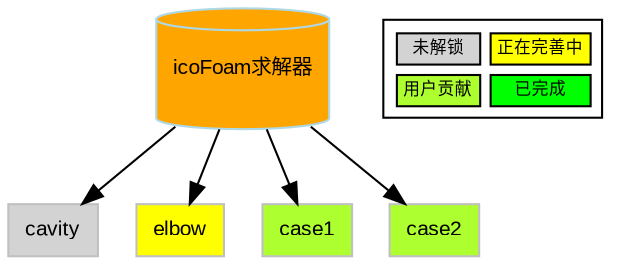 
  digraph G {

      icoFoam[label="icoFoam求解器", tooltip="简短介绍", fontname="Arial", fontsize=10, height=.8,width=.8,shape="cylinder",style="filled", color=lightblue,fillcolor=orange,href="https://gitlab.com",target="_top"];

      cavity[label="cavity", tooltip="cavity", fontname="Arial", fontsize=10, height=.35,width=.35,shape="box",style="filled", fillcolor=lightgray, color=gray,href="https://gitlab.com",target="_top"];
      elbow[label="elbow", tooltip="elbow", fontname="Arial", fontsize=10, height=.35,width=.35,shape="box",style="filled", fillcolor=yellow, color=gray,href="https://gitlab.com",target="_top"];
      user_1[label="case1", tooltip="elbow", fontname="Arial", fontsize=10, height=.35,width=.35,shape="box",style="filled", fillcolor=greenyellow, color=gray,href="https://gitlab.com",target="_top"];
      user_2[label="case2", tooltip="elbow", fontname="Arial", fontsize=10, height=.35,width=.35,shape="box",style="filled", fillcolor=greenyellow, color=gray,href="https://gitlab.com",target="_top"];
      // 连接
      
      icoFoam -> cavity;
      icoFoam -> elbow;
      icoFoam -> user_1;
      icoFoam -> user_2;

      node [shape=plaintext]
      legend [
    fontname="Arial"
    fontsize=8
   label=<
     <table border="1" cellborder="1" cellspacing="5">
       <tr>
       <td bgcolor="lightgray">未解锁</td>
       <td bgcolor="yellow"><font color="black">正在完善中</font></td>
       </tr>
       <tr>
        <td bgcolor="greenyellow"><font color="black">用户贡献</font></td>
        <td bgcolor="lime"><font color="black">已完成</font></td>
       </tr>
     </table>>
  ];
  }